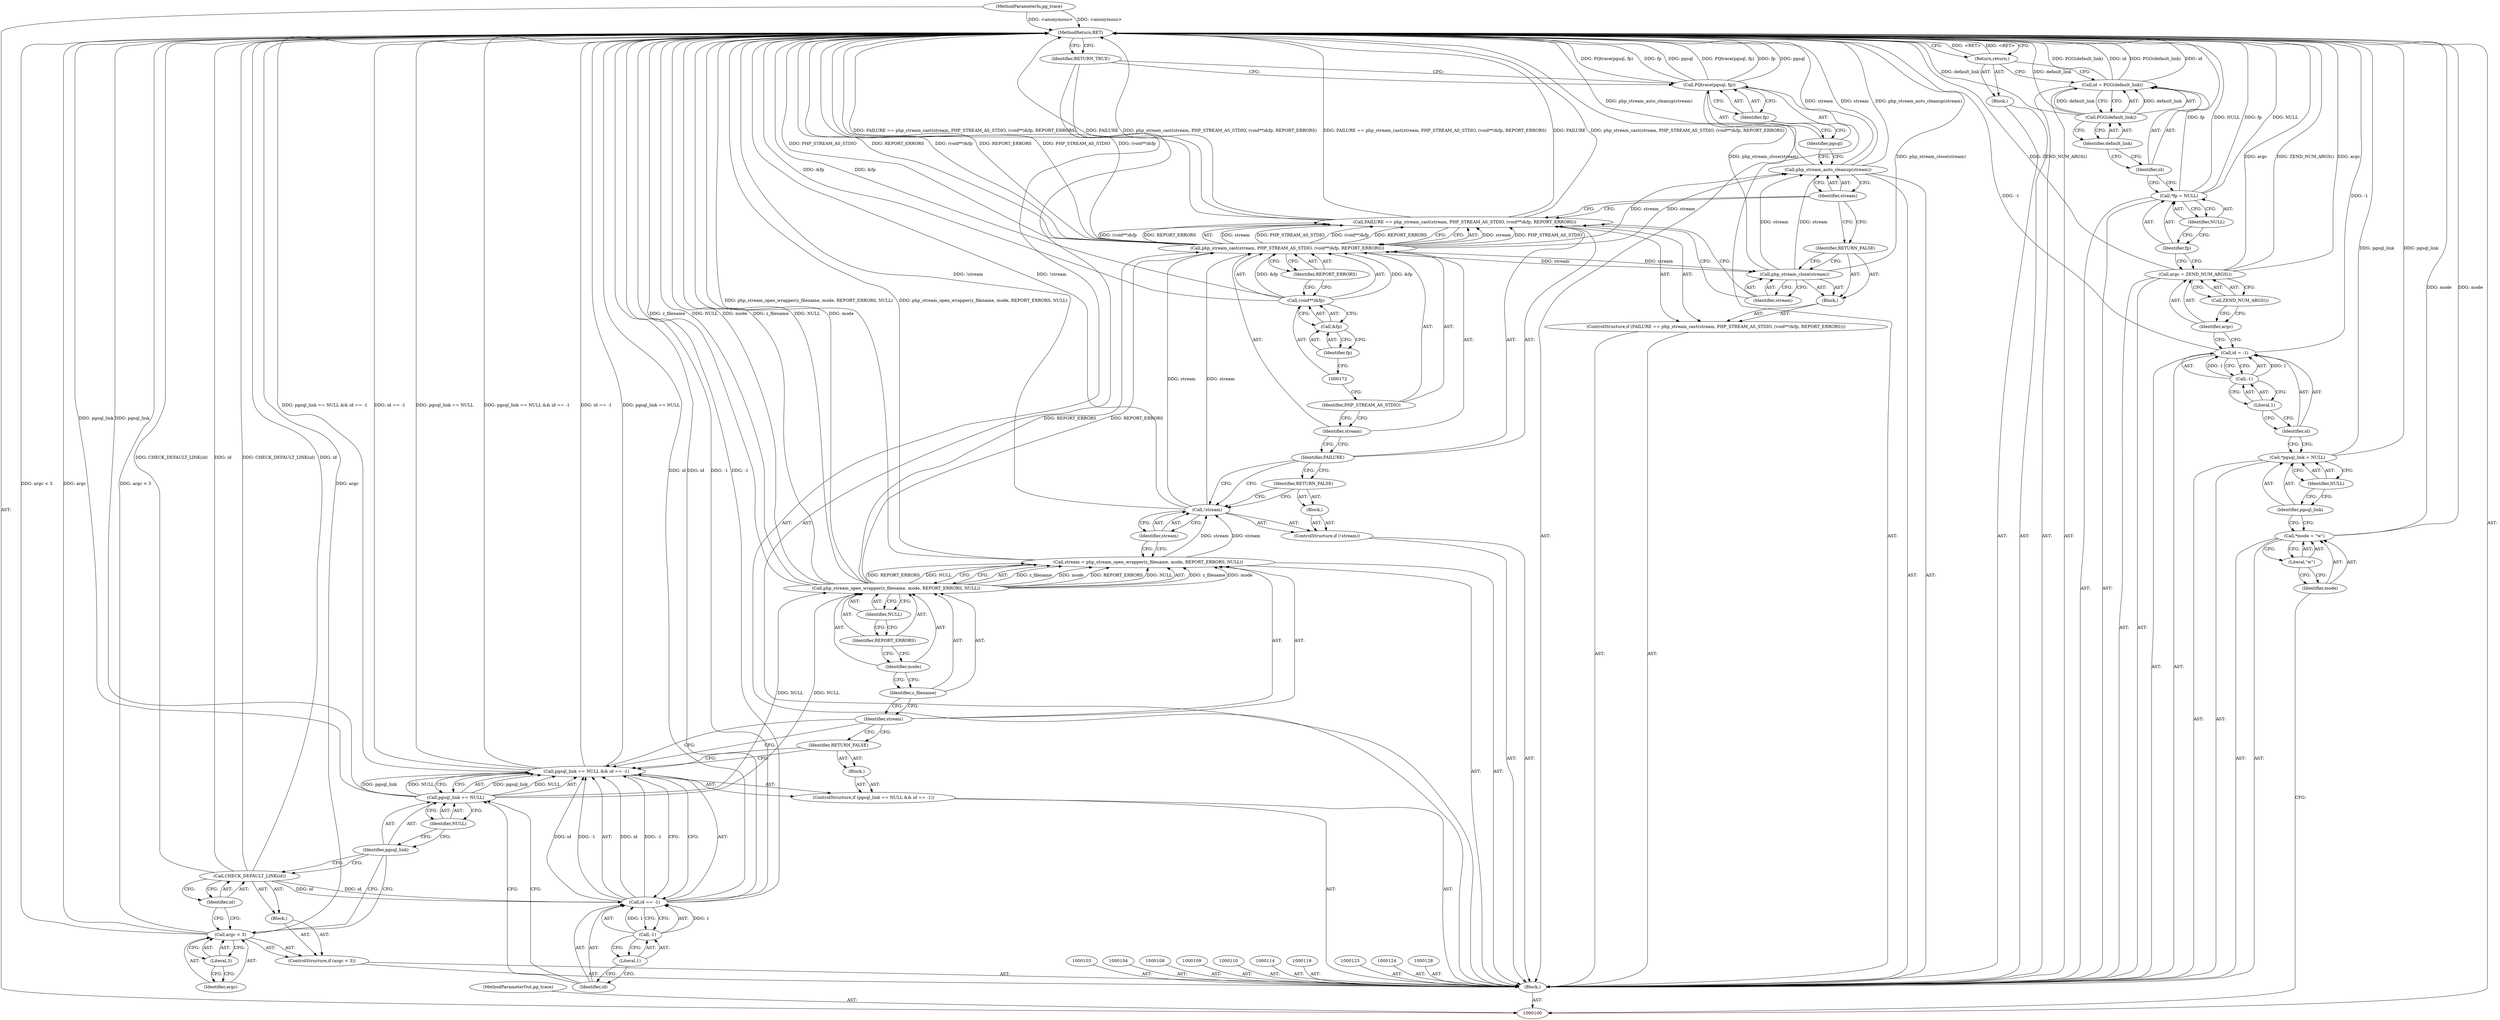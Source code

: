 digraph "0_php_4435b9142ff9813845d5c97ab29a5d637bedb257_4" {
"1000186" [label="(MethodReturn,RET)"];
"1000101" [label="(MethodParameterIn,pg_trace)"];
"1000272" [label="(MethodParameterOut,pg_trace)"];
"1000131" [label="(Call,PGG(default_link))"];
"1000132" [label="(Identifier,default_link)"];
"1000129" [label="(Call,id = PGG(default_link))"];
"1000130" [label="(Identifier,id)"];
"1000133" [label="(Block,)"];
"1000134" [label="(Return,return;)"];
"1000135" [label="(ControlStructure,if (argc < 3))"];
"1000138" [label="(Literal,3)"];
"1000139" [label="(Block,)"];
"1000136" [label="(Call,argc < 3)"];
"1000137" [label="(Identifier,argc)"];
"1000140" [label="(Call,CHECK_DEFAULT_LINK(id))"];
"1000141" [label="(Identifier,id)"];
"1000142" [label="(ControlStructure,if (pgsql_link == NULL && id == -1))"];
"1000146" [label="(Identifier,NULL)"];
"1000147" [label="(Call,id == -1)"];
"1000148" [label="(Identifier,id)"];
"1000149" [label="(Call,-1)"];
"1000150" [label="(Literal,1)"];
"1000151" [label="(Block,)"];
"1000143" [label="(Call,pgsql_link == NULL && id == -1)"];
"1000144" [label="(Call,pgsql_link == NULL)"];
"1000145" [label="(Identifier,pgsql_link)"];
"1000102" [label="(Block,)"];
"1000152" [label="(Identifier,RETURN_FALSE)"];
"1000153" [label="(Call,stream = php_stream_open_wrapper(z_filename, mode, REPORT_ERRORS, NULL))"];
"1000154" [label="(Identifier,stream)"];
"1000155" [label="(Call,php_stream_open_wrapper(z_filename, mode, REPORT_ERRORS, NULL))"];
"1000156" [label="(Identifier,z_filename)"];
"1000157" [label="(Identifier,mode)"];
"1000158" [label="(Identifier,REPORT_ERRORS)"];
"1000159" [label="(Identifier,NULL)"];
"1000160" [label="(ControlStructure,if (!stream))"];
"1000163" [label="(Block,)"];
"1000161" [label="(Call,!stream)"];
"1000162" [label="(Identifier,stream)"];
"1000164" [label="(Identifier,RETURN_FALSE)"];
"1000105" [label="(Call,*mode = \"w\")"];
"1000106" [label="(Identifier,mode)"];
"1000107" [label="(Literal,\"w\")"];
"1000165" [label="(ControlStructure,if (FAILURE == php_stream_cast(stream, PHP_STREAM_AS_STDIO, (void**)&fp, REPORT_ERRORS)))"];
"1000168" [label="(Call,php_stream_cast(stream, PHP_STREAM_AS_STDIO, (void**)&fp, REPORT_ERRORS))"];
"1000169" [label="(Identifier,stream)"];
"1000170" [label="(Identifier,PHP_STREAM_AS_STDIO)"];
"1000166" [label="(Call,FAILURE == php_stream_cast(stream, PHP_STREAM_AS_STDIO, (void**)&fp, REPORT_ERRORS))"];
"1000167" [label="(Identifier,FAILURE)"];
"1000171" [label="(Call,(void**)&fp)"];
"1000173" [label="(Call,&fp)"];
"1000174" [label="(Identifier,fp)"];
"1000175" [label="(Identifier,REPORT_ERRORS)"];
"1000176" [label="(Block,)"];
"1000178" [label="(Identifier,stream)"];
"1000177" [label="(Call,php_stream_close(stream))"];
"1000179" [label="(Identifier,RETURN_FALSE)"];
"1000180" [label="(Call,php_stream_auto_cleanup(stream))"];
"1000181" [label="(Identifier,stream)"];
"1000182" [label="(Call,PQtrace(pgsql, fp))"];
"1000184" [label="(Identifier,fp)"];
"1000183" [label="(Identifier,pgsql)"];
"1000185" [label="(Identifier,RETURN_TRUE)"];
"1000113" [label="(Identifier,NULL)"];
"1000111" [label="(Call,*pgsql_link = NULL)"];
"1000112" [label="(Identifier,pgsql_link)"];
"1000117" [label="(Call,-1)"];
"1000118" [label="(Literal,1)"];
"1000120" [label="(Call,argc = ZEND_NUM_ARGS())"];
"1000121" [label="(Identifier,argc)"];
"1000122" [label="(Call,ZEND_NUM_ARGS())"];
"1000115" [label="(Call,id = -1)"];
"1000116" [label="(Identifier,id)"];
"1000127" [label="(Identifier,NULL)"];
"1000125" [label="(Call,*fp = NULL)"];
"1000126" [label="(Identifier,fp)"];
"1000186" -> "1000100"  [label="AST: "];
"1000186" -> "1000134"  [label="CFG: "];
"1000186" -> "1000185"  [label="CFG: "];
"1000134" -> "1000186"  [label="DDG: <RET>"];
"1000155" -> "1000186"  [label="DDG: mode"];
"1000155" -> "1000186"  [label="DDG: z_filename"];
"1000155" -> "1000186"  [label="DDG: NULL"];
"1000180" -> "1000186"  [label="DDG: stream"];
"1000180" -> "1000186"  [label="DDG: php_stream_auto_cleanup(stream)"];
"1000111" -> "1000186"  [label="DDG: pgsql_link"];
"1000129" -> "1000186"  [label="DDG: PGG(default_link)"];
"1000129" -> "1000186"  [label="DDG: id"];
"1000182" -> "1000186"  [label="DDG: PQtrace(pgsql, fp)"];
"1000182" -> "1000186"  [label="DDG: fp"];
"1000182" -> "1000186"  [label="DDG: pgsql"];
"1000115" -> "1000186"  [label="DDG: -1"];
"1000166" -> "1000186"  [label="DDG: php_stream_cast(stream, PHP_STREAM_AS_STDIO, (void**)&fp, REPORT_ERRORS)"];
"1000166" -> "1000186"  [label="DDG: FAILURE == php_stream_cast(stream, PHP_STREAM_AS_STDIO, (void**)&fp, REPORT_ERRORS)"];
"1000166" -> "1000186"  [label="DDG: FAILURE"];
"1000125" -> "1000186"  [label="DDG: fp"];
"1000125" -> "1000186"  [label="DDG: NULL"];
"1000131" -> "1000186"  [label="DDG: default_link"];
"1000140" -> "1000186"  [label="DDG: id"];
"1000140" -> "1000186"  [label="DDG: CHECK_DEFAULT_LINK(id)"];
"1000153" -> "1000186"  [label="DDG: php_stream_open_wrapper(z_filename, mode, REPORT_ERRORS, NULL)"];
"1000143" -> "1000186"  [label="DDG: pgsql_link == NULL"];
"1000143" -> "1000186"  [label="DDG: pgsql_link == NULL && id == -1"];
"1000143" -> "1000186"  [label="DDG: id == -1"];
"1000120" -> "1000186"  [label="DDG: argc"];
"1000120" -> "1000186"  [label="DDG: ZEND_NUM_ARGS()"];
"1000147" -> "1000186"  [label="DDG: -1"];
"1000147" -> "1000186"  [label="DDG: id"];
"1000101" -> "1000186"  [label="DDG: <anonymous>"];
"1000171" -> "1000186"  [label="DDG: &fp"];
"1000136" -> "1000186"  [label="DDG: argc < 3"];
"1000136" -> "1000186"  [label="DDG: argc"];
"1000144" -> "1000186"  [label="DDG: pgsql_link"];
"1000168" -> "1000186"  [label="DDG: (void**)&fp"];
"1000168" -> "1000186"  [label="DDG: PHP_STREAM_AS_STDIO"];
"1000168" -> "1000186"  [label="DDG: REPORT_ERRORS"];
"1000177" -> "1000186"  [label="DDG: php_stream_close(stream)"];
"1000161" -> "1000186"  [label="DDG: !stream"];
"1000105" -> "1000186"  [label="DDG: mode"];
"1000101" -> "1000100"  [label="AST: "];
"1000101" -> "1000186"  [label="DDG: <anonymous>"];
"1000272" -> "1000100"  [label="AST: "];
"1000131" -> "1000129"  [label="AST: "];
"1000131" -> "1000132"  [label="CFG: "];
"1000132" -> "1000131"  [label="AST: "];
"1000129" -> "1000131"  [label="CFG: "];
"1000131" -> "1000186"  [label="DDG: default_link"];
"1000131" -> "1000129"  [label="DDG: default_link"];
"1000132" -> "1000131"  [label="AST: "];
"1000132" -> "1000130"  [label="CFG: "];
"1000131" -> "1000132"  [label="CFG: "];
"1000129" -> "1000102"  [label="AST: "];
"1000129" -> "1000131"  [label="CFG: "];
"1000130" -> "1000129"  [label="AST: "];
"1000131" -> "1000129"  [label="AST: "];
"1000134" -> "1000129"  [label="CFG: "];
"1000129" -> "1000186"  [label="DDG: PGG(default_link)"];
"1000129" -> "1000186"  [label="DDG: id"];
"1000131" -> "1000129"  [label="DDG: default_link"];
"1000130" -> "1000129"  [label="AST: "];
"1000130" -> "1000125"  [label="CFG: "];
"1000132" -> "1000130"  [label="CFG: "];
"1000133" -> "1000102"  [label="AST: "];
"1000134" -> "1000133"  [label="AST: "];
"1000134" -> "1000133"  [label="AST: "];
"1000134" -> "1000129"  [label="CFG: "];
"1000186" -> "1000134"  [label="CFG: "];
"1000134" -> "1000186"  [label="DDG: <RET>"];
"1000135" -> "1000102"  [label="AST: "];
"1000136" -> "1000135"  [label="AST: "];
"1000139" -> "1000135"  [label="AST: "];
"1000138" -> "1000136"  [label="AST: "];
"1000138" -> "1000137"  [label="CFG: "];
"1000136" -> "1000138"  [label="CFG: "];
"1000139" -> "1000135"  [label="AST: "];
"1000140" -> "1000139"  [label="AST: "];
"1000136" -> "1000135"  [label="AST: "];
"1000136" -> "1000138"  [label="CFG: "];
"1000137" -> "1000136"  [label="AST: "];
"1000138" -> "1000136"  [label="AST: "];
"1000141" -> "1000136"  [label="CFG: "];
"1000145" -> "1000136"  [label="CFG: "];
"1000136" -> "1000186"  [label="DDG: argc < 3"];
"1000136" -> "1000186"  [label="DDG: argc"];
"1000137" -> "1000136"  [label="AST: "];
"1000138" -> "1000137"  [label="CFG: "];
"1000140" -> "1000139"  [label="AST: "];
"1000140" -> "1000141"  [label="CFG: "];
"1000141" -> "1000140"  [label="AST: "];
"1000145" -> "1000140"  [label="CFG: "];
"1000140" -> "1000186"  [label="DDG: id"];
"1000140" -> "1000186"  [label="DDG: CHECK_DEFAULT_LINK(id)"];
"1000140" -> "1000147"  [label="DDG: id"];
"1000141" -> "1000140"  [label="AST: "];
"1000141" -> "1000136"  [label="CFG: "];
"1000140" -> "1000141"  [label="CFG: "];
"1000142" -> "1000102"  [label="AST: "];
"1000143" -> "1000142"  [label="AST: "];
"1000151" -> "1000142"  [label="AST: "];
"1000146" -> "1000144"  [label="AST: "];
"1000146" -> "1000145"  [label="CFG: "];
"1000144" -> "1000146"  [label="CFG: "];
"1000147" -> "1000143"  [label="AST: "];
"1000147" -> "1000149"  [label="CFG: "];
"1000148" -> "1000147"  [label="AST: "];
"1000149" -> "1000147"  [label="AST: "];
"1000143" -> "1000147"  [label="CFG: "];
"1000147" -> "1000186"  [label="DDG: -1"];
"1000147" -> "1000186"  [label="DDG: id"];
"1000147" -> "1000143"  [label="DDG: id"];
"1000147" -> "1000143"  [label="DDG: -1"];
"1000140" -> "1000147"  [label="DDG: id"];
"1000149" -> "1000147"  [label="DDG: 1"];
"1000148" -> "1000147"  [label="AST: "];
"1000148" -> "1000144"  [label="CFG: "];
"1000150" -> "1000148"  [label="CFG: "];
"1000149" -> "1000147"  [label="AST: "];
"1000149" -> "1000150"  [label="CFG: "];
"1000150" -> "1000149"  [label="AST: "];
"1000147" -> "1000149"  [label="CFG: "];
"1000149" -> "1000147"  [label="DDG: 1"];
"1000150" -> "1000149"  [label="AST: "];
"1000150" -> "1000148"  [label="CFG: "];
"1000149" -> "1000150"  [label="CFG: "];
"1000151" -> "1000142"  [label="AST: "];
"1000152" -> "1000151"  [label="AST: "];
"1000143" -> "1000142"  [label="AST: "];
"1000143" -> "1000144"  [label="CFG: "];
"1000143" -> "1000147"  [label="CFG: "];
"1000144" -> "1000143"  [label="AST: "];
"1000147" -> "1000143"  [label="AST: "];
"1000152" -> "1000143"  [label="CFG: "];
"1000154" -> "1000143"  [label="CFG: "];
"1000143" -> "1000186"  [label="DDG: pgsql_link == NULL"];
"1000143" -> "1000186"  [label="DDG: pgsql_link == NULL && id == -1"];
"1000143" -> "1000186"  [label="DDG: id == -1"];
"1000144" -> "1000143"  [label="DDG: pgsql_link"];
"1000144" -> "1000143"  [label="DDG: NULL"];
"1000147" -> "1000143"  [label="DDG: id"];
"1000147" -> "1000143"  [label="DDG: -1"];
"1000144" -> "1000143"  [label="AST: "];
"1000144" -> "1000146"  [label="CFG: "];
"1000145" -> "1000144"  [label="AST: "];
"1000146" -> "1000144"  [label="AST: "];
"1000148" -> "1000144"  [label="CFG: "];
"1000143" -> "1000144"  [label="CFG: "];
"1000144" -> "1000186"  [label="DDG: pgsql_link"];
"1000144" -> "1000143"  [label="DDG: pgsql_link"];
"1000144" -> "1000143"  [label="DDG: NULL"];
"1000144" -> "1000155"  [label="DDG: NULL"];
"1000145" -> "1000144"  [label="AST: "];
"1000145" -> "1000140"  [label="CFG: "];
"1000145" -> "1000136"  [label="CFG: "];
"1000146" -> "1000145"  [label="CFG: "];
"1000102" -> "1000100"  [label="AST: "];
"1000103" -> "1000102"  [label="AST: "];
"1000104" -> "1000102"  [label="AST: "];
"1000105" -> "1000102"  [label="AST: "];
"1000108" -> "1000102"  [label="AST: "];
"1000109" -> "1000102"  [label="AST: "];
"1000110" -> "1000102"  [label="AST: "];
"1000111" -> "1000102"  [label="AST: "];
"1000114" -> "1000102"  [label="AST: "];
"1000115" -> "1000102"  [label="AST: "];
"1000119" -> "1000102"  [label="AST: "];
"1000120" -> "1000102"  [label="AST: "];
"1000123" -> "1000102"  [label="AST: "];
"1000124" -> "1000102"  [label="AST: "];
"1000125" -> "1000102"  [label="AST: "];
"1000128" -> "1000102"  [label="AST: "];
"1000129" -> "1000102"  [label="AST: "];
"1000133" -> "1000102"  [label="AST: "];
"1000135" -> "1000102"  [label="AST: "];
"1000142" -> "1000102"  [label="AST: "];
"1000153" -> "1000102"  [label="AST: "];
"1000160" -> "1000102"  [label="AST: "];
"1000165" -> "1000102"  [label="AST: "];
"1000180" -> "1000102"  [label="AST: "];
"1000182" -> "1000102"  [label="AST: "];
"1000185" -> "1000102"  [label="AST: "];
"1000152" -> "1000151"  [label="AST: "];
"1000152" -> "1000143"  [label="CFG: "];
"1000154" -> "1000152"  [label="CFG: "];
"1000153" -> "1000102"  [label="AST: "];
"1000153" -> "1000155"  [label="CFG: "];
"1000154" -> "1000153"  [label="AST: "];
"1000155" -> "1000153"  [label="AST: "];
"1000162" -> "1000153"  [label="CFG: "];
"1000153" -> "1000186"  [label="DDG: php_stream_open_wrapper(z_filename, mode, REPORT_ERRORS, NULL)"];
"1000155" -> "1000153"  [label="DDG: z_filename"];
"1000155" -> "1000153"  [label="DDG: mode"];
"1000155" -> "1000153"  [label="DDG: REPORT_ERRORS"];
"1000155" -> "1000153"  [label="DDG: NULL"];
"1000153" -> "1000161"  [label="DDG: stream"];
"1000154" -> "1000153"  [label="AST: "];
"1000154" -> "1000152"  [label="CFG: "];
"1000154" -> "1000143"  [label="CFG: "];
"1000156" -> "1000154"  [label="CFG: "];
"1000155" -> "1000153"  [label="AST: "];
"1000155" -> "1000159"  [label="CFG: "];
"1000156" -> "1000155"  [label="AST: "];
"1000157" -> "1000155"  [label="AST: "];
"1000158" -> "1000155"  [label="AST: "];
"1000159" -> "1000155"  [label="AST: "];
"1000153" -> "1000155"  [label="CFG: "];
"1000155" -> "1000186"  [label="DDG: mode"];
"1000155" -> "1000186"  [label="DDG: z_filename"];
"1000155" -> "1000186"  [label="DDG: NULL"];
"1000155" -> "1000153"  [label="DDG: z_filename"];
"1000155" -> "1000153"  [label="DDG: mode"];
"1000155" -> "1000153"  [label="DDG: REPORT_ERRORS"];
"1000155" -> "1000153"  [label="DDG: NULL"];
"1000144" -> "1000155"  [label="DDG: NULL"];
"1000155" -> "1000168"  [label="DDG: REPORT_ERRORS"];
"1000156" -> "1000155"  [label="AST: "];
"1000156" -> "1000154"  [label="CFG: "];
"1000157" -> "1000156"  [label="CFG: "];
"1000157" -> "1000155"  [label="AST: "];
"1000157" -> "1000156"  [label="CFG: "];
"1000158" -> "1000157"  [label="CFG: "];
"1000158" -> "1000155"  [label="AST: "];
"1000158" -> "1000157"  [label="CFG: "];
"1000159" -> "1000158"  [label="CFG: "];
"1000159" -> "1000155"  [label="AST: "];
"1000159" -> "1000158"  [label="CFG: "];
"1000155" -> "1000159"  [label="CFG: "];
"1000160" -> "1000102"  [label="AST: "];
"1000161" -> "1000160"  [label="AST: "];
"1000163" -> "1000160"  [label="AST: "];
"1000163" -> "1000160"  [label="AST: "];
"1000164" -> "1000163"  [label="AST: "];
"1000161" -> "1000160"  [label="AST: "];
"1000161" -> "1000162"  [label="CFG: "];
"1000162" -> "1000161"  [label="AST: "];
"1000164" -> "1000161"  [label="CFG: "];
"1000167" -> "1000161"  [label="CFG: "];
"1000161" -> "1000186"  [label="DDG: !stream"];
"1000153" -> "1000161"  [label="DDG: stream"];
"1000161" -> "1000168"  [label="DDG: stream"];
"1000162" -> "1000161"  [label="AST: "];
"1000162" -> "1000153"  [label="CFG: "];
"1000161" -> "1000162"  [label="CFG: "];
"1000164" -> "1000163"  [label="AST: "];
"1000164" -> "1000161"  [label="CFG: "];
"1000167" -> "1000164"  [label="CFG: "];
"1000105" -> "1000102"  [label="AST: "];
"1000105" -> "1000107"  [label="CFG: "];
"1000106" -> "1000105"  [label="AST: "];
"1000107" -> "1000105"  [label="AST: "];
"1000112" -> "1000105"  [label="CFG: "];
"1000105" -> "1000186"  [label="DDG: mode"];
"1000106" -> "1000105"  [label="AST: "];
"1000106" -> "1000100"  [label="CFG: "];
"1000107" -> "1000106"  [label="CFG: "];
"1000107" -> "1000105"  [label="AST: "];
"1000107" -> "1000106"  [label="CFG: "];
"1000105" -> "1000107"  [label="CFG: "];
"1000165" -> "1000102"  [label="AST: "];
"1000166" -> "1000165"  [label="AST: "];
"1000176" -> "1000165"  [label="AST: "];
"1000168" -> "1000166"  [label="AST: "];
"1000168" -> "1000175"  [label="CFG: "];
"1000169" -> "1000168"  [label="AST: "];
"1000170" -> "1000168"  [label="AST: "];
"1000171" -> "1000168"  [label="AST: "];
"1000175" -> "1000168"  [label="AST: "];
"1000166" -> "1000168"  [label="CFG: "];
"1000168" -> "1000186"  [label="DDG: (void**)&fp"];
"1000168" -> "1000186"  [label="DDG: PHP_STREAM_AS_STDIO"];
"1000168" -> "1000186"  [label="DDG: REPORT_ERRORS"];
"1000168" -> "1000166"  [label="DDG: stream"];
"1000168" -> "1000166"  [label="DDG: PHP_STREAM_AS_STDIO"];
"1000168" -> "1000166"  [label="DDG: (void**)&fp"];
"1000168" -> "1000166"  [label="DDG: REPORT_ERRORS"];
"1000161" -> "1000168"  [label="DDG: stream"];
"1000171" -> "1000168"  [label="DDG: &fp"];
"1000155" -> "1000168"  [label="DDG: REPORT_ERRORS"];
"1000168" -> "1000177"  [label="DDG: stream"];
"1000168" -> "1000180"  [label="DDG: stream"];
"1000169" -> "1000168"  [label="AST: "];
"1000169" -> "1000167"  [label="CFG: "];
"1000170" -> "1000169"  [label="CFG: "];
"1000170" -> "1000168"  [label="AST: "];
"1000170" -> "1000169"  [label="CFG: "];
"1000172" -> "1000170"  [label="CFG: "];
"1000166" -> "1000165"  [label="AST: "];
"1000166" -> "1000168"  [label="CFG: "];
"1000167" -> "1000166"  [label="AST: "];
"1000168" -> "1000166"  [label="AST: "];
"1000178" -> "1000166"  [label="CFG: "];
"1000181" -> "1000166"  [label="CFG: "];
"1000166" -> "1000186"  [label="DDG: php_stream_cast(stream, PHP_STREAM_AS_STDIO, (void**)&fp, REPORT_ERRORS)"];
"1000166" -> "1000186"  [label="DDG: FAILURE == php_stream_cast(stream, PHP_STREAM_AS_STDIO, (void**)&fp, REPORT_ERRORS)"];
"1000166" -> "1000186"  [label="DDG: FAILURE"];
"1000168" -> "1000166"  [label="DDG: stream"];
"1000168" -> "1000166"  [label="DDG: PHP_STREAM_AS_STDIO"];
"1000168" -> "1000166"  [label="DDG: (void**)&fp"];
"1000168" -> "1000166"  [label="DDG: REPORT_ERRORS"];
"1000167" -> "1000166"  [label="AST: "];
"1000167" -> "1000164"  [label="CFG: "];
"1000167" -> "1000161"  [label="CFG: "];
"1000169" -> "1000167"  [label="CFG: "];
"1000171" -> "1000168"  [label="AST: "];
"1000171" -> "1000173"  [label="CFG: "];
"1000172" -> "1000171"  [label="AST: "];
"1000173" -> "1000171"  [label="AST: "];
"1000175" -> "1000171"  [label="CFG: "];
"1000171" -> "1000186"  [label="DDG: &fp"];
"1000171" -> "1000168"  [label="DDG: &fp"];
"1000173" -> "1000171"  [label="AST: "];
"1000173" -> "1000174"  [label="CFG: "];
"1000174" -> "1000173"  [label="AST: "];
"1000171" -> "1000173"  [label="CFG: "];
"1000174" -> "1000173"  [label="AST: "];
"1000174" -> "1000172"  [label="CFG: "];
"1000173" -> "1000174"  [label="CFG: "];
"1000175" -> "1000168"  [label="AST: "];
"1000175" -> "1000171"  [label="CFG: "];
"1000168" -> "1000175"  [label="CFG: "];
"1000176" -> "1000165"  [label="AST: "];
"1000177" -> "1000176"  [label="AST: "];
"1000179" -> "1000176"  [label="AST: "];
"1000178" -> "1000177"  [label="AST: "];
"1000178" -> "1000166"  [label="CFG: "];
"1000177" -> "1000178"  [label="CFG: "];
"1000177" -> "1000176"  [label="AST: "];
"1000177" -> "1000178"  [label="CFG: "];
"1000178" -> "1000177"  [label="AST: "];
"1000179" -> "1000177"  [label="CFG: "];
"1000177" -> "1000186"  [label="DDG: php_stream_close(stream)"];
"1000168" -> "1000177"  [label="DDG: stream"];
"1000177" -> "1000180"  [label="DDG: stream"];
"1000179" -> "1000176"  [label="AST: "];
"1000179" -> "1000177"  [label="CFG: "];
"1000181" -> "1000179"  [label="CFG: "];
"1000180" -> "1000102"  [label="AST: "];
"1000180" -> "1000181"  [label="CFG: "];
"1000181" -> "1000180"  [label="AST: "];
"1000183" -> "1000180"  [label="CFG: "];
"1000180" -> "1000186"  [label="DDG: stream"];
"1000180" -> "1000186"  [label="DDG: php_stream_auto_cleanup(stream)"];
"1000177" -> "1000180"  [label="DDG: stream"];
"1000168" -> "1000180"  [label="DDG: stream"];
"1000181" -> "1000180"  [label="AST: "];
"1000181" -> "1000179"  [label="CFG: "];
"1000181" -> "1000166"  [label="CFG: "];
"1000180" -> "1000181"  [label="CFG: "];
"1000182" -> "1000102"  [label="AST: "];
"1000182" -> "1000184"  [label="CFG: "];
"1000183" -> "1000182"  [label="AST: "];
"1000184" -> "1000182"  [label="AST: "];
"1000185" -> "1000182"  [label="CFG: "];
"1000182" -> "1000186"  [label="DDG: PQtrace(pgsql, fp)"];
"1000182" -> "1000186"  [label="DDG: fp"];
"1000182" -> "1000186"  [label="DDG: pgsql"];
"1000184" -> "1000182"  [label="AST: "];
"1000184" -> "1000183"  [label="CFG: "];
"1000182" -> "1000184"  [label="CFG: "];
"1000183" -> "1000182"  [label="AST: "];
"1000183" -> "1000180"  [label="CFG: "];
"1000184" -> "1000183"  [label="CFG: "];
"1000185" -> "1000102"  [label="AST: "];
"1000185" -> "1000182"  [label="CFG: "];
"1000186" -> "1000185"  [label="CFG: "];
"1000113" -> "1000111"  [label="AST: "];
"1000113" -> "1000112"  [label="CFG: "];
"1000111" -> "1000113"  [label="CFG: "];
"1000111" -> "1000102"  [label="AST: "];
"1000111" -> "1000113"  [label="CFG: "];
"1000112" -> "1000111"  [label="AST: "];
"1000113" -> "1000111"  [label="AST: "];
"1000116" -> "1000111"  [label="CFG: "];
"1000111" -> "1000186"  [label="DDG: pgsql_link"];
"1000112" -> "1000111"  [label="AST: "];
"1000112" -> "1000105"  [label="CFG: "];
"1000113" -> "1000112"  [label="CFG: "];
"1000117" -> "1000115"  [label="AST: "];
"1000117" -> "1000118"  [label="CFG: "];
"1000118" -> "1000117"  [label="AST: "];
"1000115" -> "1000117"  [label="CFG: "];
"1000117" -> "1000115"  [label="DDG: 1"];
"1000118" -> "1000117"  [label="AST: "];
"1000118" -> "1000116"  [label="CFG: "];
"1000117" -> "1000118"  [label="CFG: "];
"1000120" -> "1000102"  [label="AST: "];
"1000120" -> "1000122"  [label="CFG: "];
"1000121" -> "1000120"  [label="AST: "];
"1000122" -> "1000120"  [label="AST: "];
"1000126" -> "1000120"  [label="CFG: "];
"1000120" -> "1000186"  [label="DDG: argc"];
"1000120" -> "1000186"  [label="DDG: ZEND_NUM_ARGS()"];
"1000121" -> "1000120"  [label="AST: "];
"1000121" -> "1000115"  [label="CFG: "];
"1000122" -> "1000121"  [label="CFG: "];
"1000122" -> "1000120"  [label="AST: "];
"1000122" -> "1000121"  [label="CFG: "];
"1000120" -> "1000122"  [label="CFG: "];
"1000115" -> "1000102"  [label="AST: "];
"1000115" -> "1000117"  [label="CFG: "];
"1000116" -> "1000115"  [label="AST: "];
"1000117" -> "1000115"  [label="AST: "];
"1000121" -> "1000115"  [label="CFG: "];
"1000115" -> "1000186"  [label="DDG: -1"];
"1000117" -> "1000115"  [label="DDG: 1"];
"1000116" -> "1000115"  [label="AST: "];
"1000116" -> "1000111"  [label="CFG: "];
"1000118" -> "1000116"  [label="CFG: "];
"1000127" -> "1000125"  [label="AST: "];
"1000127" -> "1000126"  [label="CFG: "];
"1000125" -> "1000127"  [label="CFG: "];
"1000125" -> "1000102"  [label="AST: "];
"1000125" -> "1000127"  [label="CFG: "];
"1000126" -> "1000125"  [label="AST: "];
"1000127" -> "1000125"  [label="AST: "];
"1000130" -> "1000125"  [label="CFG: "];
"1000125" -> "1000186"  [label="DDG: fp"];
"1000125" -> "1000186"  [label="DDG: NULL"];
"1000126" -> "1000125"  [label="AST: "];
"1000126" -> "1000120"  [label="CFG: "];
"1000127" -> "1000126"  [label="CFG: "];
}
